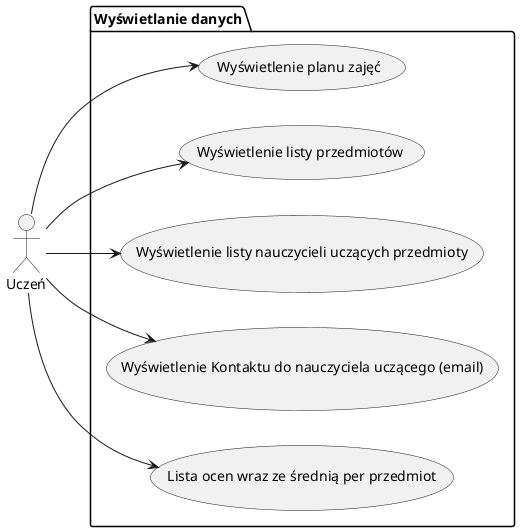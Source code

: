 @startuml
left to right direction
actor "Uczeń" as Student

package "Wyświetlanie danych" {
    usecase "Wyświetlenie planu zajęć" as UC1
    usecase "Wyświetlenie listy przedmiotów" as UC2
    usecase "Wyświetlenie listy nauczycieli uczących przedmioty" as UC3
    usecase "Wyświetlenie Kontaktu do nauczyciela uczącego (email)" as UC4
    usecase "Lista ocen wraz ze średnią per przedmiot" as UC6
}

Student --> UC1
Student --> UC2
Student --> UC3
Student --> UC4
Student --> UC6

@enduml